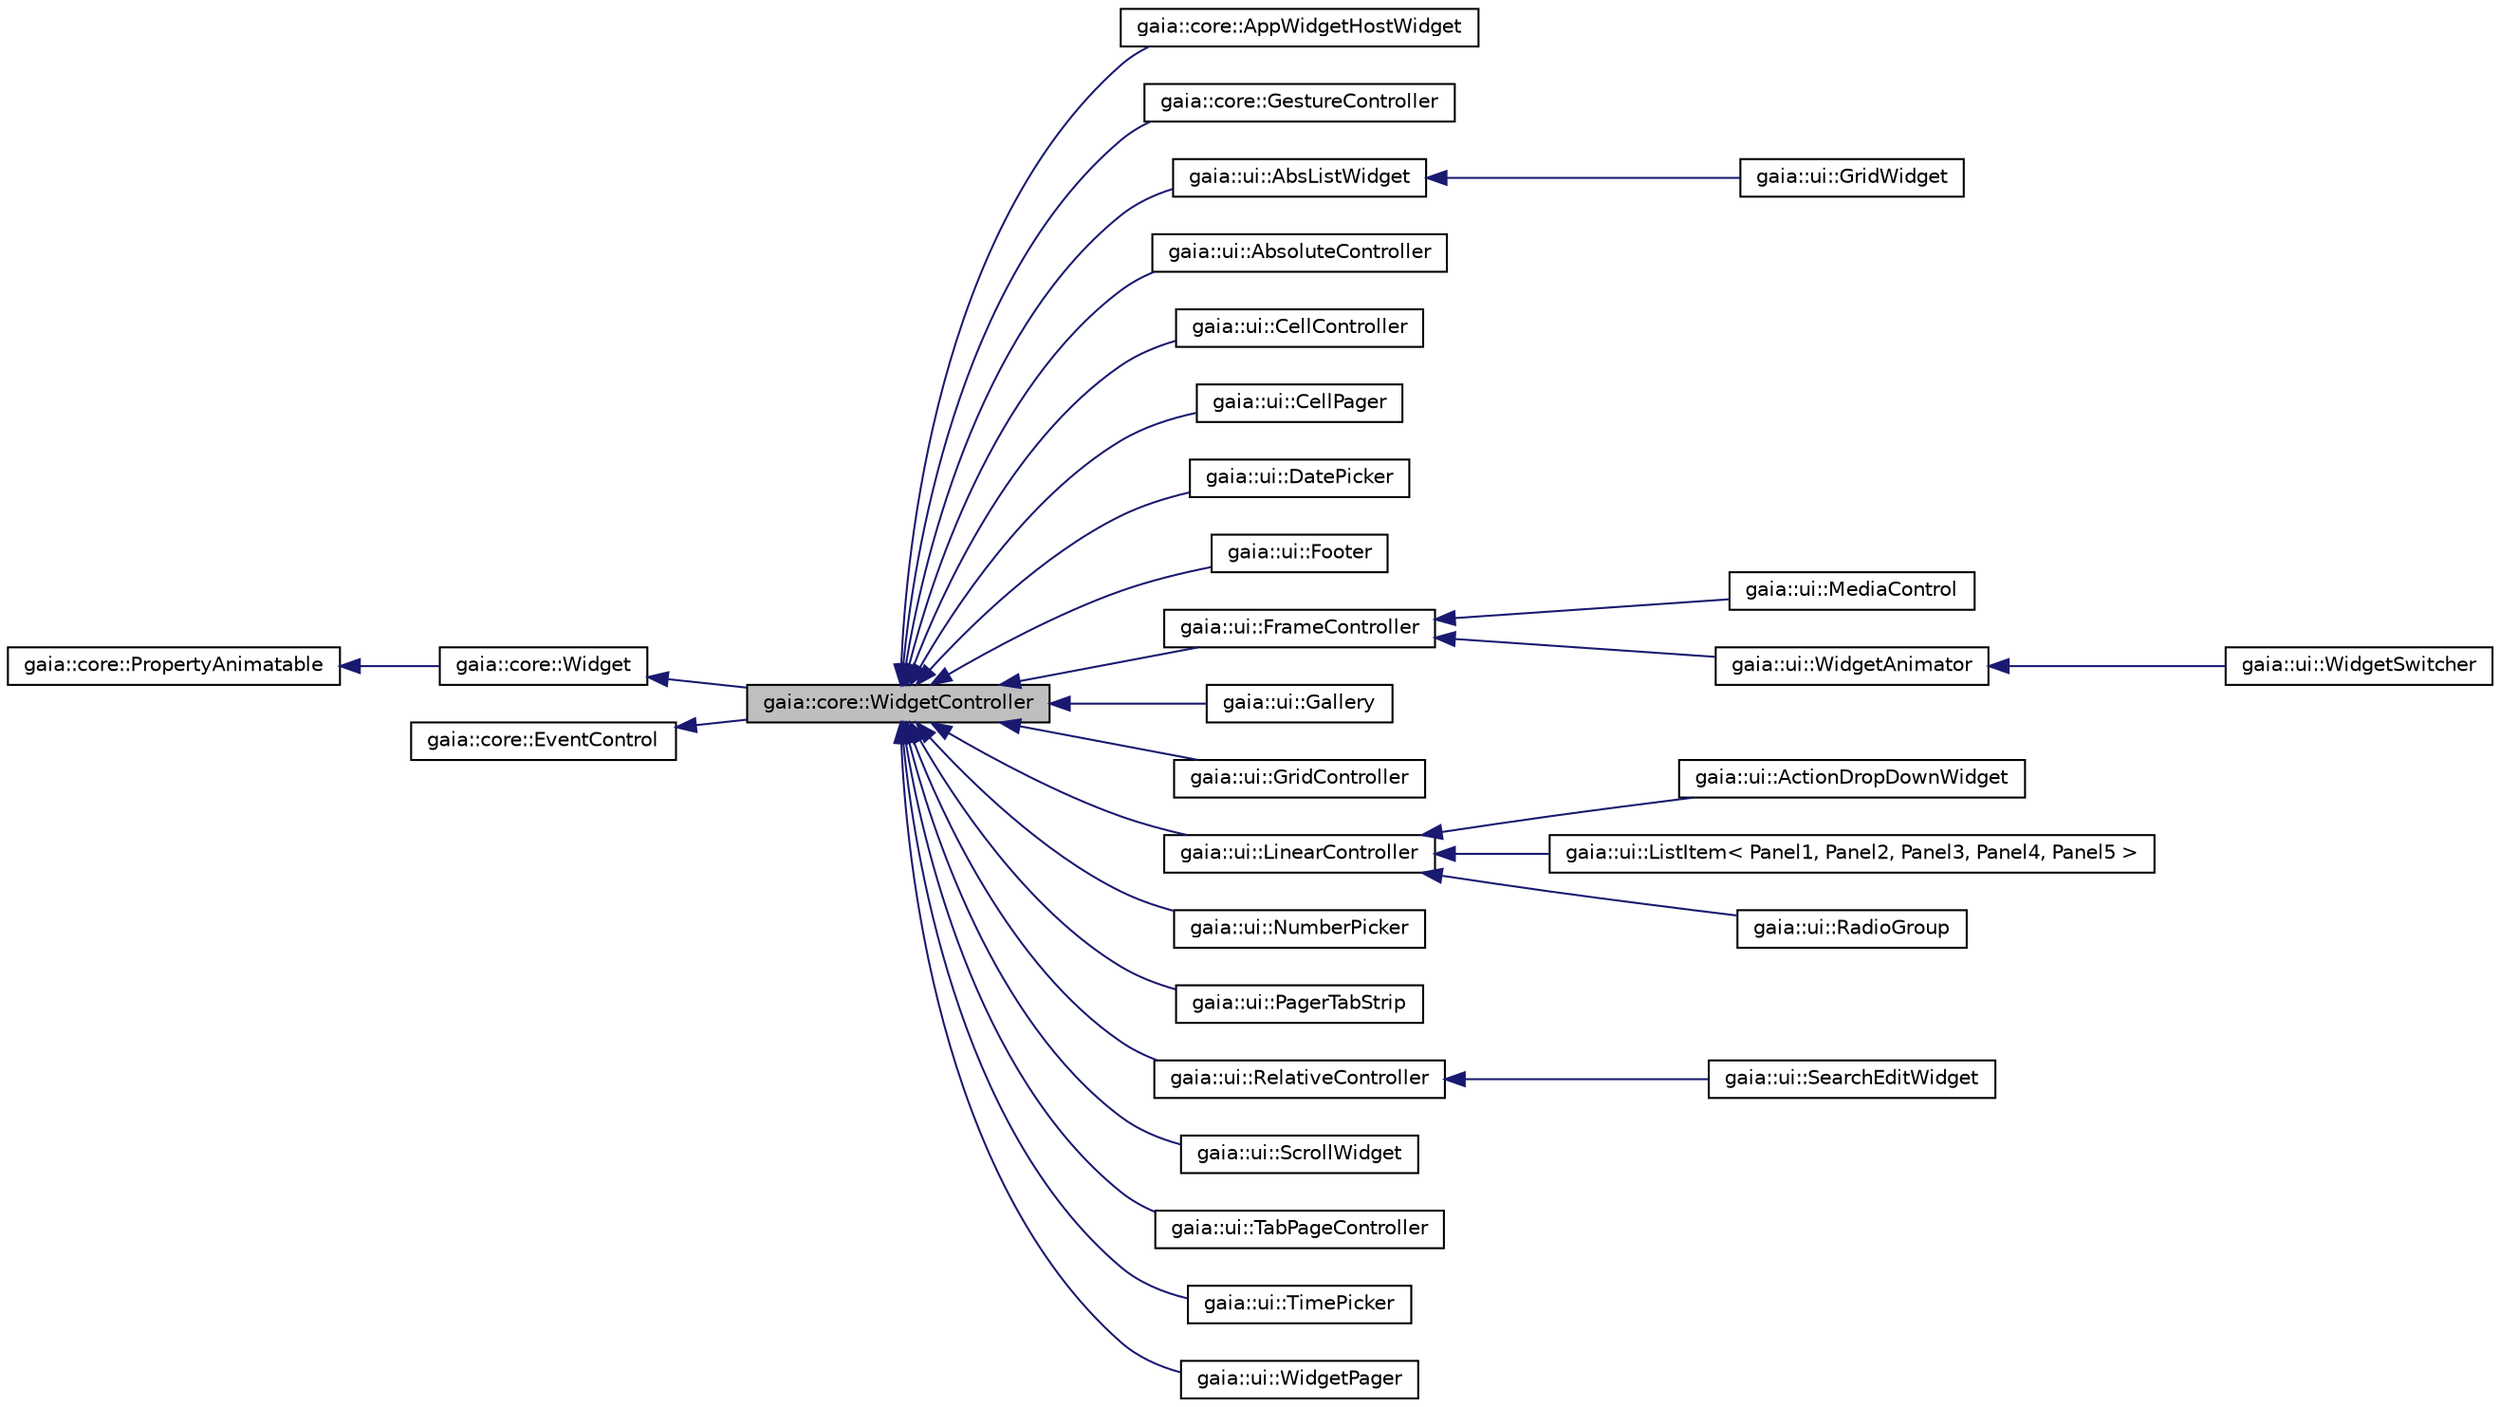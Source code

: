 digraph G
{
  edge [fontname="Helvetica",fontsize="10",labelfontname="Helvetica",labelfontsize="10"];
  node [fontname="Helvetica",fontsize="10",shape=record];
  rankdir=LR;
  Node1 [label="gaia::core::WidgetController",height=0.2,width=0.4,color="black", fillcolor="grey75", style="filled" fontcolor="black"];
  Node2 -> Node1 [dir=back,color="midnightblue",fontsize="10",style="solid",fontname="Helvetica"];
  Node2 [label="gaia::core::Widget",height=0.2,width=0.4,color="black", fillcolor="white", style="filled",URL="$d8/dac/classgaia_1_1core_1_1_widget.html",tooltip="The Widget class is the base class of all user interface component."];
  Node3 -> Node2 [dir=back,color="midnightblue",fontsize="10",style="solid",fontname="Helvetica"];
  Node3 [label="gaia::core::PropertyAnimatable",height=0.2,width=0.4,color="black", fillcolor="white", style="filled",URL="$d0/db2/classgaia_1_1core_1_1_property_animatable.html",tooltip="Any animation object need to implement PropertyAnimatable because of setting value."];
  Node4 -> Node1 [dir=back,color="midnightblue",fontsize="10",style="solid",fontname="Helvetica"];
  Node4 [label="gaia::core::EventControl",height=0.2,width=0.4,color="black", fillcolor="white", style="filled",URL="$dd/de0/classgaia_1_1core_1_1_event_control.html",tooltip="EventControl is used to dispatch event and register listener."];
  Node1 -> Node5 [dir=back,color="midnightblue",fontsize="10",style="solid",fontname="Helvetica"];
  Node5 [label="gaia::core::AppWidgetHostWidget",height=0.2,width=0.4,color="black", fillcolor="white", style="filled",URL="$d2/dc3/classgaia_1_1core_1_1_app_widget_host_widget.html",tooltip="Provides the glue to show AppWidget widgets."];
  Node1 -> Node6 [dir=back,color="midnightblue",fontsize="10",style="solid",fontname="Helvetica"];
  Node6 [label="gaia::core::GestureController",height=0.2,width=0.4,color="black", fillcolor="white", style="filled",URL="$db/d13/classgaia_1_1core_1_1_gesture_controller.html",tooltip="A transparent overlay for gesture input that can be placed on top of other widgets or contain other w..."];
  Node1 -> Node7 [dir=back,color="midnightblue",fontsize="10",style="solid",fontname="Helvetica"];
  Node7 [label="gaia::ui::AbsListWidget",height=0.2,width=0.4,color="black", fillcolor="white", style="filled",URL="$d9/d1a/classgaia_1_1ui_1_1_abs_list_widget.html",tooltip="This is an abstract class for List/Grid ui components."];
  Node7 -> Node8 [dir=back,color="midnightblue",fontsize="10",style="solid",fontname="Helvetica"];
  Node8 [label="gaia::ui::GridWidget",height=0.2,width=0.4,color="black", fillcolor="white", style="filled",URL="$d7/df3/classgaia_1_1ui_1_1_grid_widget.html",tooltip="It has implements the drawing of a special list item separator for Rosie style list view..."];
  Node1 -> Node9 [dir=back,color="midnightblue",fontsize="10",style="solid",fontname="Helvetica"];
  Node9 [label="gaia::ui::AbsoluteController",height=0.2,width=0.4,color="black", fillcolor="white", style="filled",URL="$df/d55/classgaia_1_1ui_1_1_absolute_controller.html",tooltip="A layout that lets you specify exact locations (x/y coordinates) of its children."];
  Node1 -> Node10 [dir=back,color="midnightblue",fontsize="10",style="solid",fontname="Helvetica"];
  Node10 [label="gaia::ui::CellController",height=0.2,width=0.4,color="black", fillcolor="white", style="filled",URL="$d6/df8/classgaia_1_1ui_1_1_cell_controller.html"];
  Node1 -> Node11 [dir=back,color="midnightblue",fontsize="10",style="solid",fontname="Helvetica"];
  Node11 [label="gaia::ui::CellPager",height=0.2,width=0.4,color="black", fillcolor="white", style="filled",URL="$d3/d95/classgaia_1_1ui_1_1_cell_pager.html"];
  Node1 -> Node12 [dir=back,color="midnightblue",fontsize="10",style="solid",fontname="Helvetica"];
  Node12 [label="gaia::ui::DatePicker",height=0.2,width=0.4,color="black", fillcolor="white", style="filled",URL="$d1/d9e/classgaia_1_1ui_1_1_date_picker.html",tooltip="This class is a widget for selecting a date."];
  Node1 -> Node13 [dir=back,color="midnightblue",fontsize="10",style="solid",fontname="Helvetica"];
  Node13 [label="gaia::ui::Footer",height=0.2,width=0.4,color="black", fillcolor="white", style="filled",URL="$d5/d48/classgaia_1_1ui_1_1_footer.html",tooltip="From your page, you can retrieve an instance of Footer by calling ActionBar.getFooter()."];
  Node1 -> Node14 [dir=back,color="midnightblue",fontsize="10",style="solid",fontname="Helvetica"];
  Node14 [label="gaia::ui::FrameController",height=0.2,width=0.4,color="black", fillcolor="white", style="filled",URL="$d6/d8d/classgaia_1_1ui_1_1_frame_controller.html",tooltip="FrameController is designed to block out an area on the screen to display a single item..."];
  Node14 -> Node15 [dir=back,color="midnightblue",fontsize="10",style="solid",fontname="Helvetica"];
  Node15 [label="gaia::ui::MediaControl",height=0.2,width=0.4,color="black", fillcolor="white", style="filled",URL="$df/d4c/classgaia_1_1ui_1_1_media_control.html",tooltip="A view containing controls for a MediaPlayer."];
  Node14 -> Node16 [dir=back,color="midnightblue",fontsize="10",style="solid",fontname="Helvetica"];
  Node16 [label="gaia::ui::WidgetAnimator",height=0.2,width=0.4,color="black", fillcolor="white", style="filled",URL="$d4/d9a/classgaia_1_1ui_1_1_widget_animator.html",tooltip="Base class for a FrameController container that will perform animations when switching between its vi..."];
  Node16 -> Node17 [dir=back,color="midnightblue",fontsize="10",style="solid",fontname="Helvetica"];
  Node17 [label="gaia::ui::WidgetSwitcher",height=0.2,width=0.4,color="black", fillcolor="white", style="filled",URL="$d8/d67/classgaia_1_1ui_1_1_widget_switcher.html",tooltip="WidgetSwitcher that switches between two views, and has a factory from which these widgets are create..."];
  Node1 -> Node18 [dir=back,color="midnightblue",fontsize="10",style="solid",fontname="Helvetica"];
  Node18 [label="gaia::ui::Gallery",height=0.2,width=0.4,color="black", fillcolor="white", style="filled",URL="$d1/dfa/classgaia_1_1ui_1_1_gallery.html",tooltip="A class that shows items in a center-locked, horizontally scrolling list."];
  Node1 -> Node19 [dir=back,color="midnightblue",fontsize="10",style="solid",fontname="Helvetica"];
  Node19 [label="gaia::ui::GridController",height=0.2,width=0.4,color="black", fillcolor="white", style="filled",URL="$d1/d7c/classgaia_1_1ui_1_1_grid_controller.html",tooltip="A layout that places its children in a rectangular grid."];
  Node1 -> Node20 [dir=back,color="midnightblue",fontsize="10",style="solid",fontname="Helvetica"];
  Node20 [label="gaia::ui::LinearController",height=0.2,width=0.4,color="black", fillcolor="white", style="filled",URL="$da/d1d/classgaia_1_1ui_1_1_linear_controller.html",tooltip="A Layout that arranges its children in a single column or a single row."];
  Node20 -> Node21 [dir=back,color="midnightblue",fontsize="10",style="solid",fontname="Helvetica"];
  Node21 [label="gaia::ui::ActionDropDownWidget",height=0.2,width=0.4,color="black", fillcolor="white", style="filled",URL="$de/d48/classgaia_1_1ui_1_1_action_drop_down_widget.html",tooltip="The ActionDropDownWidget includes a title, a subtitle, an arrow and contents."];
  Node20 -> Node22 [dir=back,color="midnightblue",fontsize="10",style="solid",fontname="Helvetica"];
  Node22 [label="gaia::ui::ListItem\< Panel1, Panel2, Panel3, Panel4, Panel5 \>",height=0.2,width=0.4,color="black", fillcolor="white", style="filled",URL="$d1/d6d/classgaia_1_1ui_1_1_list_item.html"];
  Node20 -> Node23 [dir=back,color="midnightblue",fontsize="10",style="solid",fontname="Helvetica"];
  Node23 [label="gaia::ui::RadioGroup",height=0.2,width=0.4,color="black", fillcolor="white", style="filled",URL="$d1/d87/classgaia_1_1ui_1_1_radio_group.html",tooltip="This class is used to create a multiple-exclusion scope for a set of radio buttons."];
  Node1 -> Node24 [dir=back,color="midnightblue",fontsize="10",style="solid",fontname="Helvetica"];
  Node24 [label="gaia::ui::NumberPicker",height=0.2,width=0.4,color="black", fillcolor="white", style="filled",URL="$da/d3a/classgaia_1_1ui_1_1_number_picker.html",tooltip="A widget that enables the user to select a number form a predefined range."];
  Node1 -> Node25 [dir=back,color="midnightblue",fontsize="10",style="solid",fontname="Helvetica"];
  Node25 [label="gaia::ui::PagerTabStrip",height=0.2,width=0.4,color="black", fillcolor="white", style="filled",URL="$d7/d42/classgaia_1_1ui_1_1_pager_tab_strip.html",tooltip="PagerTabStrip is an interactive indicator of the current, next, and previous pages of a WidgetPager..."];
  Node1 -> Node26 [dir=back,color="midnightblue",fontsize="10",style="solid",fontname="Helvetica"];
  Node26 [label="gaia::ui::RelativeController",height=0.2,width=0.4,color="black", fillcolor="white", style="filled",URL="$d8/d8a/classgaia_1_1ui_1_1_relative_controller.html",tooltip="A Layout where the positions of the children can be described in relation to each other or to the par..."];
  Node26 -> Node27 [dir=back,color="midnightblue",fontsize="10",style="solid",fontname="Helvetica"];
  Node27 [label="gaia::ui::SearchEditWidget",height=0.2,width=0.4,color="black", fillcolor="white", style="filled",URL="$d5/d21/classgaia_1_1ui_1_1_search_edit_widget.html",tooltip="A special EditWidget-like widget with a clear button on its right side."];
  Node1 -> Node28 [dir=back,color="midnightblue",fontsize="10",style="solid",fontname="Helvetica"];
  Node28 [label="gaia::ui::ScrollWidget",height=0.2,width=0.4,color="black", fillcolor="white", style="filled",URL="$da/d88/classgaia_1_1ui_1_1_scroll_widget.html",tooltip="Layout container for a view hierarchy that can be scrolled by the user, allowing it to be larger than..."];
  Node1 -> Node29 [dir=back,color="midnightblue",fontsize="10",style="solid",fontname="Helvetica"];
  Node29 [label="gaia::ui::TabPageController",height=0.2,width=0.4,color="black", fillcolor="white", style="filled",URL="$d3/d8a/classgaia_1_1ui_1_1_tab_page_controller.html",tooltip="A layout that associates with fragments."];
  Node1 -> Node30 [dir=back,color="midnightblue",fontsize="10",style="solid",fontname="Helvetica"];
  Node30 [label="gaia::ui::TimePicker",height=0.2,width=0.4,color="black", fillcolor="white", style="filled",URL="$db/d31/classgaia_1_1ui_1_1_time_picker.html",tooltip="A view for selecting the time of day, in either 24 hour or AM/PM mode."];
  Node1 -> Node31 [dir=back,color="midnightblue",fontsize="10",style="solid",fontname="Helvetica"];
  Node31 [label="gaia::ui::WidgetPager",height=0.2,width=0.4,color="black", fillcolor="white", style="filled",URL="$d5/d3c/classgaia_1_1ui_1_1_widget_pager.html",tooltip="WidgetPager that allows the user to flip left and right through pages of data."];
}
